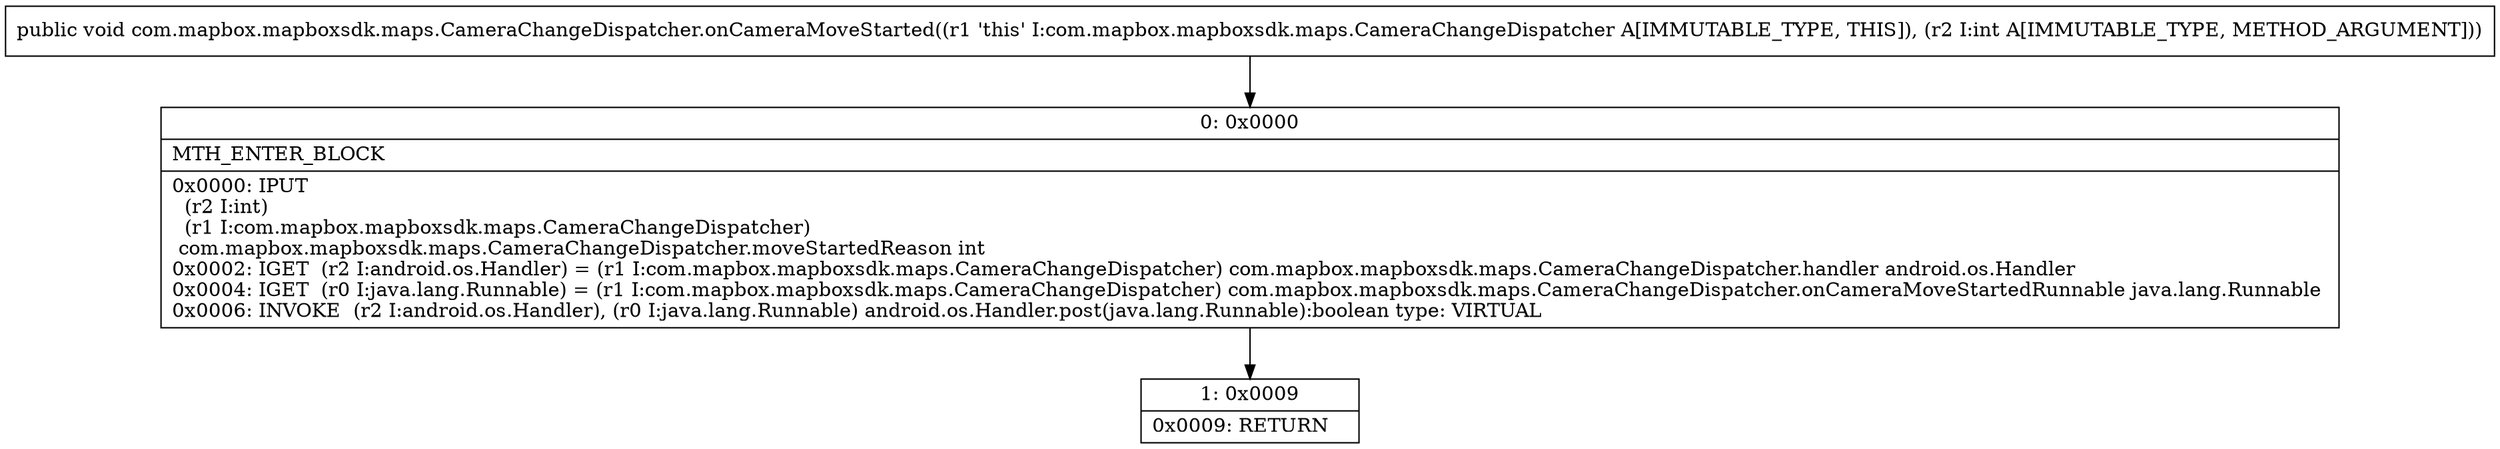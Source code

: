 digraph "CFG forcom.mapbox.mapboxsdk.maps.CameraChangeDispatcher.onCameraMoveStarted(I)V" {
Node_0 [shape=record,label="{0\:\ 0x0000|MTH_ENTER_BLOCK\l|0x0000: IPUT  \l  (r2 I:int)\l  (r1 I:com.mapbox.mapboxsdk.maps.CameraChangeDispatcher)\l com.mapbox.mapboxsdk.maps.CameraChangeDispatcher.moveStartedReason int \l0x0002: IGET  (r2 I:android.os.Handler) = (r1 I:com.mapbox.mapboxsdk.maps.CameraChangeDispatcher) com.mapbox.mapboxsdk.maps.CameraChangeDispatcher.handler android.os.Handler \l0x0004: IGET  (r0 I:java.lang.Runnable) = (r1 I:com.mapbox.mapboxsdk.maps.CameraChangeDispatcher) com.mapbox.mapboxsdk.maps.CameraChangeDispatcher.onCameraMoveStartedRunnable java.lang.Runnable \l0x0006: INVOKE  (r2 I:android.os.Handler), (r0 I:java.lang.Runnable) android.os.Handler.post(java.lang.Runnable):boolean type: VIRTUAL \l}"];
Node_1 [shape=record,label="{1\:\ 0x0009|0x0009: RETURN   \l}"];
MethodNode[shape=record,label="{public void com.mapbox.mapboxsdk.maps.CameraChangeDispatcher.onCameraMoveStarted((r1 'this' I:com.mapbox.mapboxsdk.maps.CameraChangeDispatcher A[IMMUTABLE_TYPE, THIS]), (r2 I:int A[IMMUTABLE_TYPE, METHOD_ARGUMENT])) }"];
MethodNode -> Node_0;
Node_0 -> Node_1;
}

